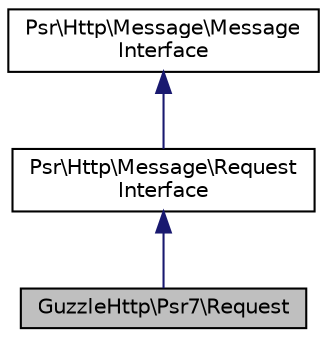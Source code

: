 digraph "GuzzleHttp\Psr7\Request"
{
  edge [fontname="Helvetica",fontsize="10",labelfontname="Helvetica",labelfontsize="10"];
  node [fontname="Helvetica",fontsize="10",shape=record];
  Node4 [label="GuzzleHttp\\Psr7\\Request",height=0.2,width=0.4,color="black", fillcolor="grey75", style="filled", fontcolor="black"];
  Node5 -> Node4 [dir="back",color="midnightblue",fontsize="10",style="solid",fontname="Helvetica"];
  Node5 [label="Psr\\Http\\Message\\Request\lInterface",height=0.2,width=0.4,color="black", fillcolor="white", style="filled",URL="$interfacePsr_1_1Http_1_1Message_1_1RequestInterface.html"];
  Node6 -> Node5 [dir="back",color="midnightblue",fontsize="10",style="solid",fontname="Helvetica"];
  Node6 [label="Psr\\Http\\Message\\Message\lInterface",height=0.2,width=0.4,color="black", fillcolor="white", style="filled",URL="$interfacePsr_1_1Http_1_1Message_1_1MessageInterface.html"];
}
